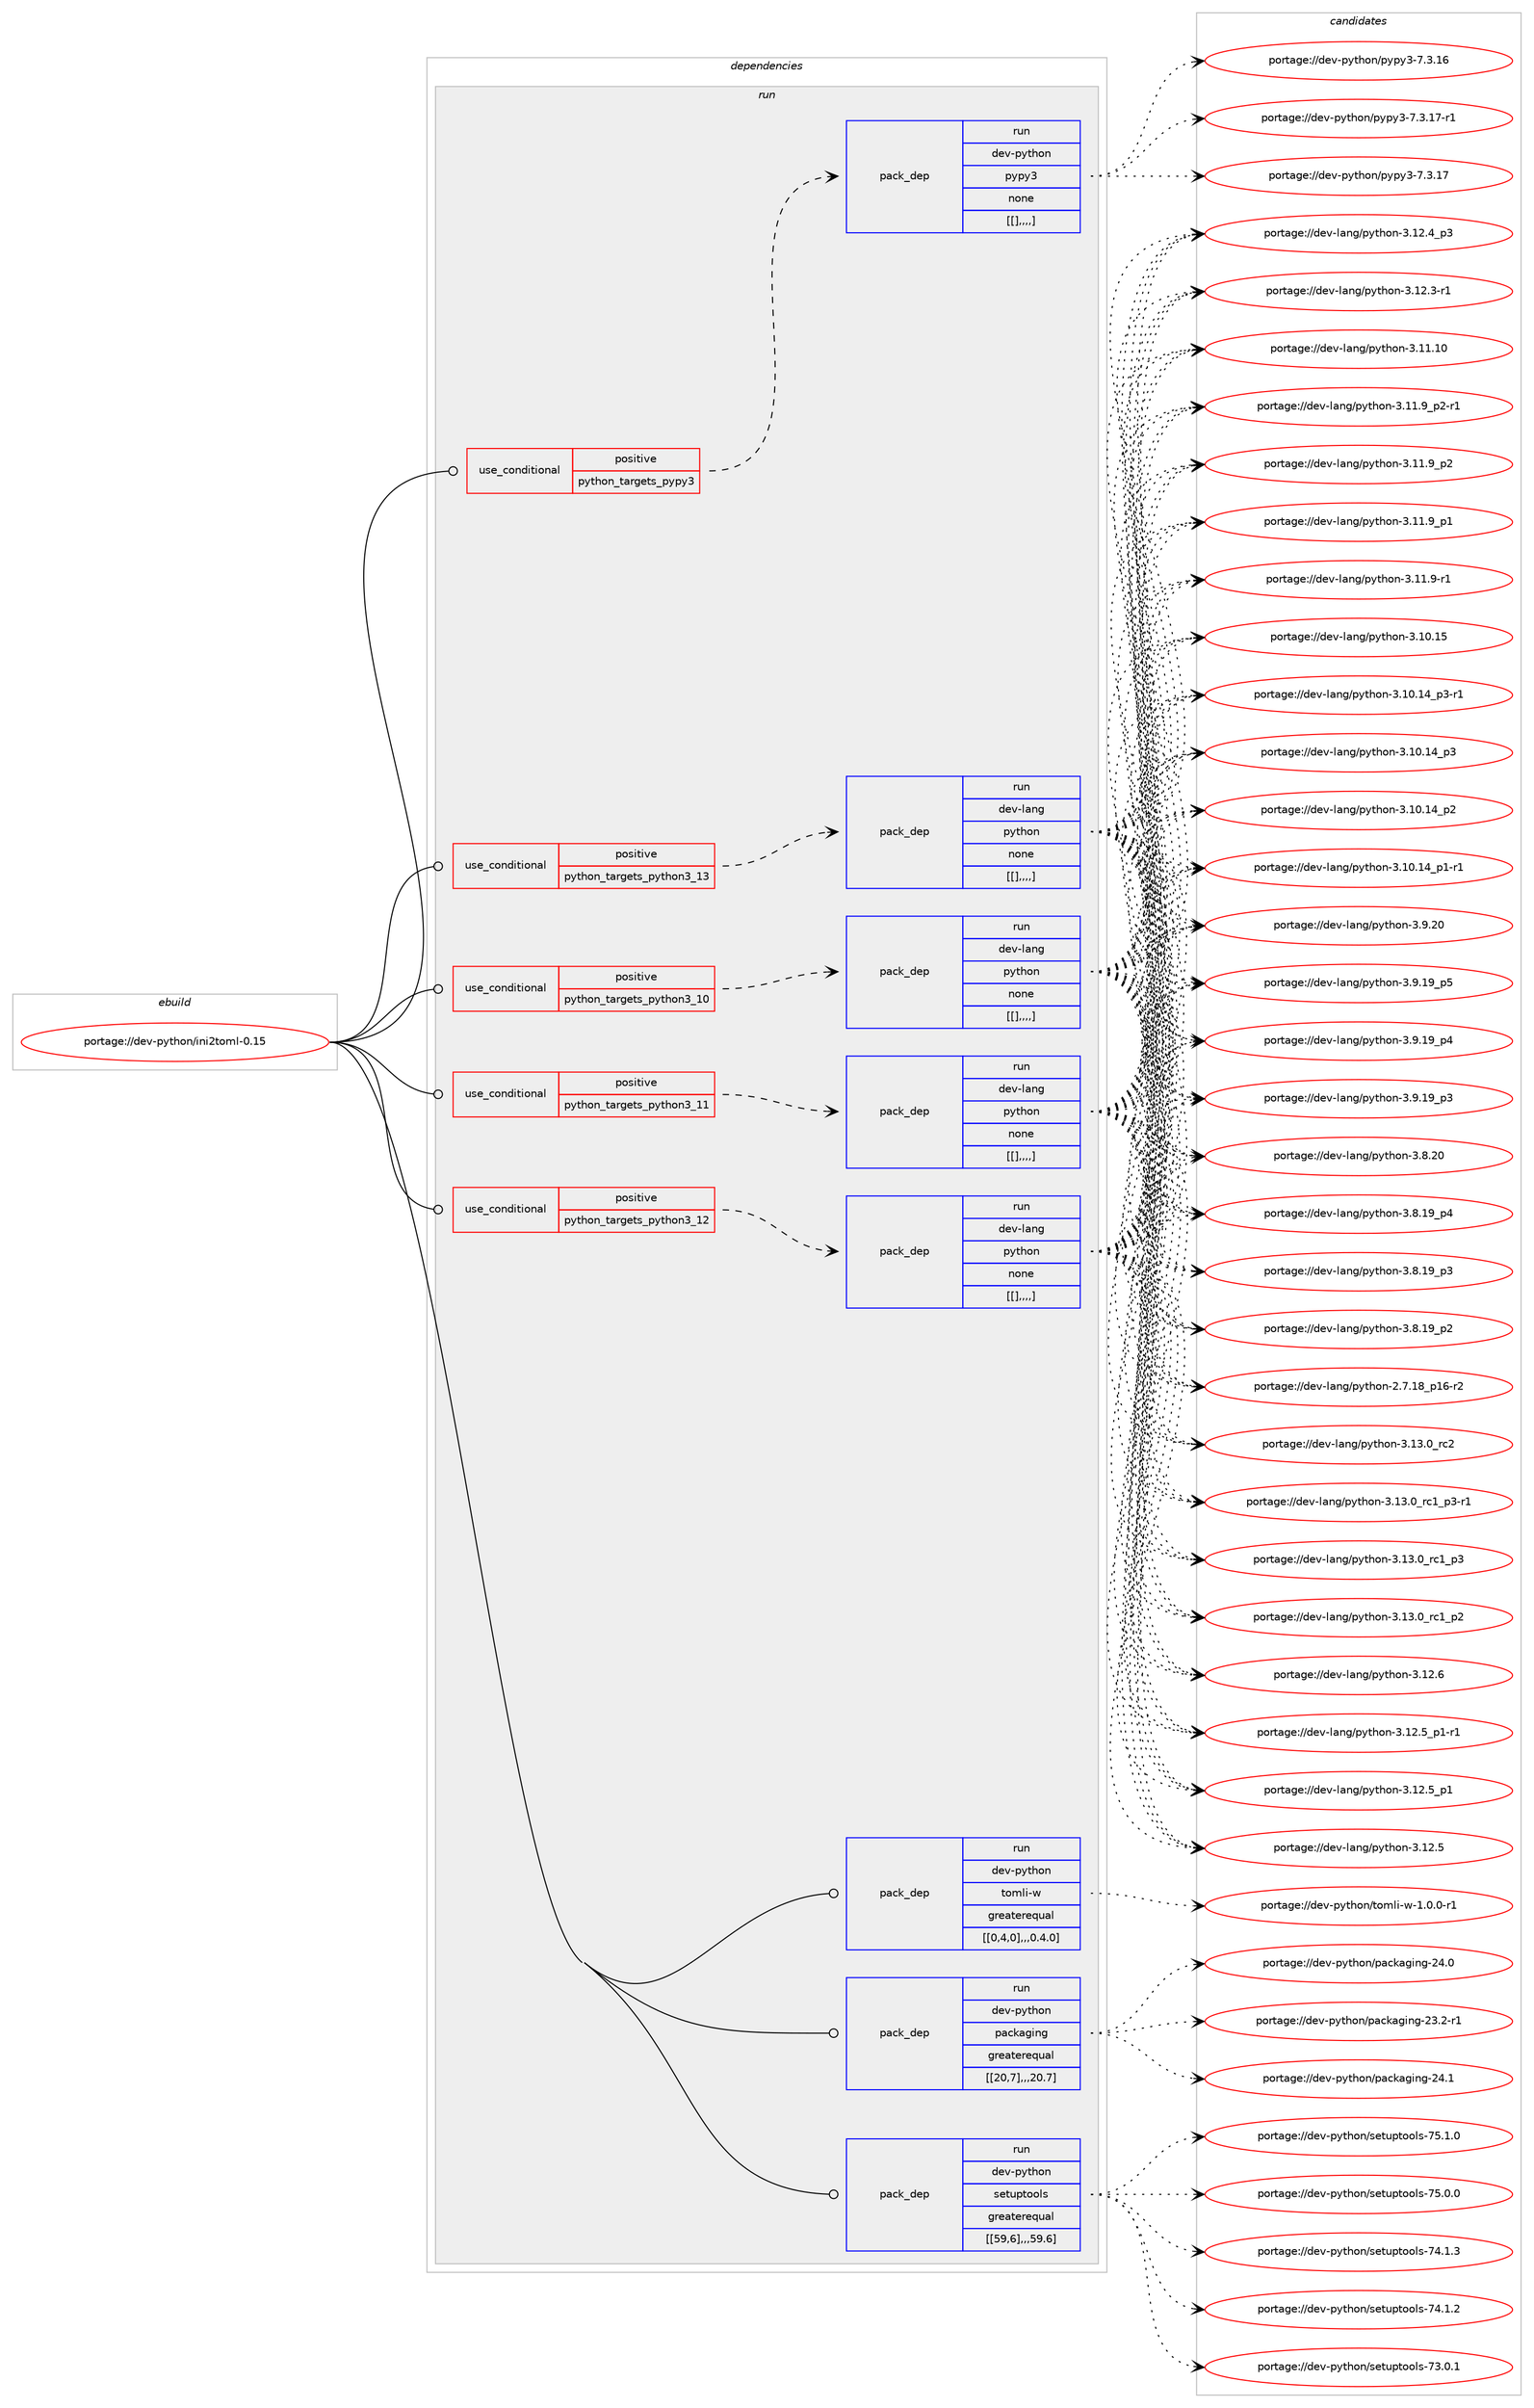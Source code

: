 digraph prolog {

# *************
# Graph options
# *************

newrank=true;
concentrate=true;
compound=true;
graph [rankdir=LR,fontname=Helvetica,fontsize=10,ranksep=1.5];#, ranksep=2.5, nodesep=0.2];
edge  [arrowhead=vee];
node  [fontname=Helvetica,fontsize=10];

# **********
# The ebuild
# **********

subgraph cluster_leftcol {
color=gray;
label=<<i>ebuild</i>>;
id [label="portage://dev-python/ini2toml-0.15", color=red, width=4, href="../dev-python/ini2toml-0.15.svg"];
}

# ****************
# The dependencies
# ****************

subgraph cluster_midcol {
color=gray;
label=<<i>dependencies</i>>;
subgraph cluster_compile {
fillcolor="#eeeeee";
style=filled;
label=<<i>compile</i>>;
}
subgraph cluster_compileandrun {
fillcolor="#eeeeee";
style=filled;
label=<<i>compile and run</i>>;
}
subgraph cluster_run {
fillcolor="#eeeeee";
style=filled;
label=<<i>run</i>>;
subgraph cond34208 {
dependency149285 [label=<<TABLE BORDER="0" CELLBORDER="1" CELLSPACING="0" CELLPADDING="4"><TR><TD ROWSPAN="3" CELLPADDING="10">use_conditional</TD></TR><TR><TD>positive</TD></TR><TR><TD>python_targets_pypy3</TD></TR></TABLE>>, shape=none, color=red];
subgraph pack113859 {
dependency149286 [label=<<TABLE BORDER="0" CELLBORDER="1" CELLSPACING="0" CELLPADDING="4" WIDTH="220"><TR><TD ROWSPAN="6" CELLPADDING="30">pack_dep</TD></TR><TR><TD WIDTH="110">run</TD></TR><TR><TD>dev-python</TD></TR><TR><TD>pypy3</TD></TR><TR><TD>none</TD></TR><TR><TD>[[],,,,]</TD></TR></TABLE>>, shape=none, color=blue];
}
dependency149285:e -> dependency149286:w [weight=20,style="dashed",arrowhead="vee"];
}
id:e -> dependency149285:w [weight=20,style="solid",arrowhead="odot"];
subgraph cond34209 {
dependency149287 [label=<<TABLE BORDER="0" CELLBORDER="1" CELLSPACING="0" CELLPADDING="4"><TR><TD ROWSPAN="3" CELLPADDING="10">use_conditional</TD></TR><TR><TD>positive</TD></TR><TR><TD>python_targets_python3_10</TD></TR></TABLE>>, shape=none, color=red];
subgraph pack113860 {
dependency149288 [label=<<TABLE BORDER="0" CELLBORDER="1" CELLSPACING="0" CELLPADDING="4" WIDTH="220"><TR><TD ROWSPAN="6" CELLPADDING="30">pack_dep</TD></TR><TR><TD WIDTH="110">run</TD></TR><TR><TD>dev-lang</TD></TR><TR><TD>python</TD></TR><TR><TD>none</TD></TR><TR><TD>[[],,,,]</TD></TR></TABLE>>, shape=none, color=blue];
}
dependency149287:e -> dependency149288:w [weight=20,style="dashed",arrowhead="vee"];
}
id:e -> dependency149287:w [weight=20,style="solid",arrowhead="odot"];
subgraph cond34210 {
dependency149289 [label=<<TABLE BORDER="0" CELLBORDER="1" CELLSPACING="0" CELLPADDING="4"><TR><TD ROWSPAN="3" CELLPADDING="10">use_conditional</TD></TR><TR><TD>positive</TD></TR><TR><TD>python_targets_python3_11</TD></TR></TABLE>>, shape=none, color=red];
subgraph pack113861 {
dependency149290 [label=<<TABLE BORDER="0" CELLBORDER="1" CELLSPACING="0" CELLPADDING="4" WIDTH="220"><TR><TD ROWSPAN="6" CELLPADDING="30">pack_dep</TD></TR><TR><TD WIDTH="110">run</TD></TR><TR><TD>dev-lang</TD></TR><TR><TD>python</TD></TR><TR><TD>none</TD></TR><TR><TD>[[],,,,]</TD></TR></TABLE>>, shape=none, color=blue];
}
dependency149289:e -> dependency149290:w [weight=20,style="dashed",arrowhead="vee"];
}
id:e -> dependency149289:w [weight=20,style="solid",arrowhead="odot"];
subgraph cond34211 {
dependency149291 [label=<<TABLE BORDER="0" CELLBORDER="1" CELLSPACING="0" CELLPADDING="4"><TR><TD ROWSPAN="3" CELLPADDING="10">use_conditional</TD></TR><TR><TD>positive</TD></TR><TR><TD>python_targets_python3_12</TD></TR></TABLE>>, shape=none, color=red];
subgraph pack113862 {
dependency149292 [label=<<TABLE BORDER="0" CELLBORDER="1" CELLSPACING="0" CELLPADDING="4" WIDTH="220"><TR><TD ROWSPAN="6" CELLPADDING="30">pack_dep</TD></TR><TR><TD WIDTH="110">run</TD></TR><TR><TD>dev-lang</TD></TR><TR><TD>python</TD></TR><TR><TD>none</TD></TR><TR><TD>[[],,,,]</TD></TR></TABLE>>, shape=none, color=blue];
}
dependency149291:e -> dependency149292:w [weight=20,style="dashed",arrowhead="vee"];
}
id:e -> dependency149291:w [weight=20,style="solid",arrowhead="odot"];
subgraph cond34212 {
dependency149293 [label=<<TABLE BORDER="0" CELLBORDER="1" CELLSPACING="0" CELLPADDING="4"><TR><TD ROWSPAN="3" CELLPADDING="10">use_conditional</TD></TR><TR><TD>positive</TD></TR><TR><TD>python_targets_python3_13</TD></TR></TABLE>>, shape=none, color=red];
subgraph pack113863 {
dependency149294 [label=<<TABLE BORDER="0" CELLBORDER="1" CELLSPACING="0" CELLPADDING="4" WIDTH="220"><TR><TD ROWSPAN="6" CELLPADDING="30">pack_dep</TD></TR><TR><TD WIDTH="110">run</TD></TR><TR><TD>dev-lang</TD></TR><TR><TD>python</TD></TR><TR><TD>none</TD></TR><TR><TD>[[],,,,]</TD></TR></TABLE>>, shape=none, color=blue];
}
dependency149293:e -> dependency149294:w [weight=20,style="dashed",arrowhead="vee"];
}
id:e -> dependency149293:w [weight=20,style="solid",arrowhead="odot"];
subgraph pack113864 {
dependency149295 [label=<<TABLE BORDER="0" CELLBORDER="1" CELLSPACING="0" CELLPADDING="4" WIDTH="220"><TR><TD ROWSPAN="6" CELLPADDING="30">pack_dep</TD></TR><TR><TD WIDTH="110">run</TD></TR><TR><TD>dev-python</TD></TR><TR><TD>packaging</TD></TR><TR><TD>greaterequal</TD></TR><TR><TD>[[20,7],,,20.7]</TD></TR></TABLE>>, shape=none, color=blue];
}
id:e -> dependency149295:w [weight=20,style="solid",arrowhead="odot"];
subgraph pack113865 {
dependency149296 [label=<<TABLE BORDER="0" CELLBORDER="1" CELLSPACING="0" CELLPADDING="4" WIDTH="220"><TR><TD ROWSPAN="6" CELLPADDING="30">pack_dep</TD></TR><TR><TD WIDTH="110">run</TD></TR><TR><TD>dev-python</TD></TR><TR><TD>setuptools</TD></TR><TR><TD>greaterequal</TD></TR><TR><TD>[[59,6],,,59.6]</TD></TR></TABLE>>, shape=none, color=blue];
}
id:e -> dependency149296:w [weight=20,style="solid",arrowhead="odot"];
subgraph pack113866 {
dependency149297 [label=<<TABLE BORDER="0" CELLBORDER="1" CELLSPACING="0" CELLPADDING="4" WIDTH="220"><TR><TD ROWSPAN="6" CELLPADDING="30">pack_dep</TD></TR><TR><TD WIDTH="110">run</TD></TR><TR><TD>dev-python</TD></TR><TR><TD>tomli-w</TD></TR><TR><TD>greaterequal</TD></TR><TR><TD>[[0,4,0],,,0.4.0]</TD></TR></TABLE>>, shape=none, color=blue];
}
id:e -> dependency149297:w [weight=20,style="solid",arrowhead="odot"];
}
}

# **************
# The candidates
# **************

subgraph cluster_choices {
rank=same;
color=gray;
label=<<i>candidates</i>>;

subgraph choice113859 {
color=black;
nodesep=1;
choice100101118451121211161041111104711212111212151455546514649554511449 [label="portage://dev-python/pypy3-7.3.17-r1", color=red, width=4,href="../dev-python/pypy3-7.3.17-r1.svg"];
choice10010111845112121116104111110471121211121215145554651464955 [label="portage://dev-python/pypy3-7.3.17", color=red, width=4,href="../dev-python/pypy3-7.3.17.svg"];
choice10010111845112121116104111110471121211121215145554651464954 [label="portage://dev-python/pypy3-7.3.16", color=red, width=4,href="../dev-python/pypy3-7.3.16.svg"];
dependency149286:e -> choice100101118451121211161041111104711212111212151455546514649554511449:w [style=dotted,weight="100"];
dependency149286:e -> choice10010111845112121116104111110471121211121215145554651464955:w [style=dotted,weight="100"];
dependency149286:e -> choice10010111845112121116104111110471121211121215145554651464954:w [style=dotted,weight="100"];
}
subgraph choice113860 {
color=black;
nodesep=1;
choice10010111845108971101034711212111610411111045514649514648951149950 [label="portage://dev-lang/python-3.13.0_rc2", color=red, width=4,href="../dev-lang/python-3.13.0_rc2.svg"];
choice1001011184510897110103471121211161041111104551464951464895114994995112514511449 [label="portage://dev-lang/python-3.13.0_rc1_p3-r1", color=red, width=4,href="../dev-lang/python-3.13.0_rc1_p3-r1.svg"];
choice100101118451089711010347112121116104111110455146495146489511499499511251 [label="portage://dev-lang/python-3.13.0_rc1_p3", color=red, width=4,href="../dev-lang/python-3.13.0_rc1_p3.svg"];
choice100101118451089711010347112121116104111110455146495146489511499499511250 [label="portage://dev-lang/python-3.13.0_rc1_p2", color=red, width=4,href="../dev-lang/python-3.13.0_rc1_p2.svg"];
choice10010111845108971101034711212111610411111045514649504654 [label="portage://dev-lang/python-3.12.6", color=red, width=4,href="../dev-lang/python-3.12.6.svg"];
choice1001011184510897110103471121211161041111104551464950465395112494511449 [label="portage://dev-lang/python-3.12.5_p1-r1", color=red, width=4,href="../dev-lang/python-3.12.5_p1-r1.svg"];
choice100101118451089711010347112121116104111110455146495046539511249 [label="portage://dev-lang/python-3.12.5_p1", color=red, width=4,href="../dev-lang/python-3.12.5_p1.svg"];
choice10010111845108971101034711212111610411111045514649504653 [label="portage://dev-lang/python-3.12.5", color=red, width=4,href="../dev-lang/python-3.12.5.svg"];
choice100101118451089711010347112121116104111110455146495046529511251 [label="portage://dev-lang/python-3.12.4_p3", color=red, width=4,href="../dev-lang/python-3.12.4_p3.svg"];
choice100101118451089711010347112121116104111110455146495046514511449 [label="portage://dev-lang/python-3.12.3-r1", color=red, width=4,href="../dev-lang/python-3.12.3-r1.svg"];
choice1001011184510897110103471121211161041111104551464949464948 [label="portage://dev-lang/python-3.11.10", color=red, width=4,href="../dev-lang/python-3.11.10.svg"];
choice1001011184510897110103471121211161041111104551464949465795112504511449 [label="portage://dev-lang/python-3.11.9_p2-r1", color=red, width=4,href="../dev-lang/python-3.11.9_p2-r1.svg"];
choice100101118451089711010347112121116104111110455146494946579511250 [label="portage://dev-lang/python-3.11.9_p2", color=red, width=4,href="../dev-lang/python-3.11.9_p2.svg"];
choice100101118451089711010347112121116104111110455146494946579511249 [label="portage://dev-lang/python-3.11.9_p1", color=red, width=4,href="../dev-lang/python-3.11.9_p1.svg"];
choice100101118451089711010347112121116104111110455146494946574511449 [label="portage://dev-lang/python-3.11.9-r1", color=red, width=4,href="../dev-lang/python-3.11.9-r1.svg"];
choice1001011184510897110103471121211161041111104551464948464953 [label="portage://dev-lang/python-3.10.15", color=red, width=4,href="../dev-lang/python-3.10.15.svg"];
choice100101118451089711010347112121116104111110455146494846495295112514511449 [label="portage://dev-lang/python-3.10.14_p3-r1", color=red, width=4,href="../dev-lang/python-3.10.14_p3-r1.svg"];
choice10010111845108971101034711212111610411111045514649484649529511251 [label="portage://dev-lang/python-3.10.14_p3", color=red, width=4,href="../dev-lang/python-3.10.14_p3.svg"];
choice10010111845108971101034711212111610411111045514649484649529511250 [label="portage://dev-lang/python-3.10.14_p2", color=red, width=4,href="../dev-lang/python-3.10.14_p2.svg"];
choice100101118451089711010347112121116104111110455146494846495295112494511449 [label="portage://dev-lang/python-3.10.14_p1-r1", color=red, width=4,href="../dev-lang/python-3.10.14_p1-r1.svg"];
choice10010111845108971101034711212111610411111045514657465048 [label="portage://dev-lang/python-3.9.20", color=red, width=4,href="../dev-lang/python-3.9.20.svg"];
choice100101118451089711010347112121116104111110455146574649579511253 [label="portage://dev-lang/python-3.9.19_p5", color=red, width=4,href="../dev-lang/python-3.9.19_p5.svg"];
choice100101118451089711010347112121116104111110455146574649579511252 [label="portage://dev-lang/python-3.9.19_p4", color=red, width=4,href="../dev-lang/python-3.9.19_p4.svg"];
choice100101118451089711010347112121116104111110455146574649579511251 [label="portage://dev-lang/python-3.9.19_p3", color=red, width=4,href="../dev-lang/python-3.9.19_p3.svg"];
choice10010111845108971101034711212111610411111045514656465048 [label="portage://dev-lang/python-3.8.20", color=red, width=4,href="../dev-lang/python-3.8.20.svg"];
choice100101118451089711010347112121116104111110455146564649579511252 [label="portage://dev-lang/python-3.8.19_p4", color=red, width=4,href="../dev-lang/python-3.8.19_p4.svg"];
choice100101118451089711010347112121116104111110455146564649579511251 [label="portage://dev-lang/python-3.8.19_p3", color=red, width=4,href="../dev-lang/python-3.8.19_p3.svg"];
choice100101118451089711010347112121116104111110455146564649579511250 [label="portage://dev-lang/python-3.8.19_p2", color=red, width=4,href="../dev-lang/python-3.8.19_p2.svg"];
choice100101118451089711010347112121116104111110455046554649569511249544511450 [label="portage://dev-lang/python-2.7.18_p16-r2", color=red, width=4,href="../dev-lang/python-2.7.18_p16-r2.svg"];
dependency149288:e -> choice10010111845108971101034711212111610411111045514649514648951149950:w [style=dotted,weight="100"];
dependency149288:e -> choice1001011184510897110103471121211161041111104551464951464895114994995112514511449:w [style=dotted,weight="100"];
dependency149288:e -> choice100101118451089711010347112121116104111110455146495146489511499499511251:w [style=dotted,weight="100"];
dependency149288:e -> choice100101118451089711010347112121116104111110455146495146489511499499511250:w [style=dotted,weight="100"];
dependency149288:e -> choice10010111845108971101034711212111610411111045514649504654:w [style=dotted,weight="100"];
dependency149288:e -> choice1001011184510897110103471121211161041111104551464950465395112494511449:w [style=dotted,weight="100"];
dependency149288:e -> choice100101118451089711010347112121116104111110455146495046539511249:w [style=dotted,weight="100"];
dependency149288:e -> choice10010111845108971101034711212111610411111045514649504653:w [style=dotted,weight="100"];
dependency149288:e -> choice100101118451089711010347112121116104111110455146495046529511251:w [style=dotted,weight="100"];
dependency149288:e -> choice100101118451089711010347112121116104111110455146495046514511449:w [style=dotted,weight="100"];
dependency149288:e -> choice1001011184510897110103471121211161041111104551464949464948:w [style=dotted,weight="100"];
dependency149288:e -> choice1001011184510897110103471121211161041111104551464949465795112504511449:w [style=dotted,weight="100"];
dependency149288:e -> choice100101118451089711010347112121116104111110455146494946579511250:w [style=dotted,weight="100"];
dependency149288:e -> choice100101118451089711010347112121116104111110455146494946579511249:w [style=dotted,weight="100"];
dependency149288:e -> choice100101118451089711010347112121116104111110455146494946574511449:w [style=dotted,weight="100"];
dependency149288:e -> choice1001011184510897110103471121211161041111104551464948464953:w [style=dotted,weight="100"];
dependency149288:e -> choice100101118451089711010347112121116104111110455146494846495295112514511449:w [style=dotted,weight="100"];
dependency149288:e -> choice10010111845108971101034711212111610411111045514649484649529511251:w [style=dotted,weight="100"];
dependency149288:e -> choice10010111845108971101034711212111610411111045514649484649529511250:w [style=dotted,weight="100"];
dependency149288:e -> choice100101118451089711010347112121116104111110455146494846495295112494511449:w [style=dotted,weight="100"];
dependency149288:e -> choice10010111845108971101034711212111610411111045514657465048:w [style=dotted,weight="100"];
dependency149288:e -> choice100101118451089711010347112121116104111110455146574649579511253:w [style=dotted,weight="100"];
dependency149288:e -> choice100101118451089711010347112121116104111110455146574649579511252:w [style=dotted,weight="100"];
dependency149288:e -> choice100101118451089711010347112121116104111110455146574649579511251:w [style=dotted,weight="100"];
dependency149288:e -> choice10010111845108971101034711212111610411111045514656465048:w [style=dotted,weight="100"];
dependency149288:e -> choice100101118451089711010347112121116104111110455146564649579511252:w [style=dotted,weight="100"];
dependency149288:e -> choice100101118451089711010347112121116104111110455146564649579511251:w [style=dotted,weight="100"];
dependency149288:e -> choice100101118451089711010347112121116104111110455146564649579511250:w [style=dotted,weight="100"];
dependency149288:e -> choice100101118451089711010347112121116104111110455046554649569511249544511450:w [style=dotted,weight="100"];
}
subgraph choice113861 {
color=black;
nodesep=1;
choice10010111845108971101034711212111610411111045514649514648951149950 [label="portage://dev-lang/python-3.13.0_rc2", color=red, width=4,href="../dev-lang/python-3.13.0_rc2.svg"];
choice1001011184510897110103471121211161041111104551464951464895114994995112514511449 [label="portage://dev-lang/python-3.13.0_rc1_p3-r1", color=red, width=4,href="../dev-lang/python-3.13.0_rc1_p3-r1.svg"];
choice100101118451089711010347112121116104111110455146495146489511499499511251 [label="portage://dev-lang/python-3.13.0_rc1_p3", color=red, width=4,href="../dev-lang/python-3.13.0_rc1_p3.svg"];
choice100101118451089711010347112121116104111110455146495146489511499499511250 [label="portage://dev-lang/python-3.13.0_rc1_p2", color=red, width=4,href="../dev-lang/python-3.13.0_rc1_p2.svg"];
choice10010111845108971101034711212111610411111045514649504654 [label="portage://dev-lang/python-3.12.6", color=red, width=4,href="../dev-lang/python-3.12.6.svg"];
choice1001011184510897110103471121211161041111104551464950465395112494511449 [label="portage://dev-lang/python-3.12.5_p1-r1", color=red, width=4,href="../dev-lang/python-3.12.5_p1-r1.svg"];
choice100101118451089711010347112121116104111110455146495046539511249 [label="portage://dev-lang/python-3.12.5_p1", color=red, width=4,href="../dev-lang/python-3.12.5_p1.svg"];
choice10010111845108971101034711212111610411111045514649504653 [label="portage://dev-lang/python-3.12.5", color=red, width=4,href="../dev-lang/python-3.12.5.svg"];
choice100101118451089711010347112121116104111110455146495046529511251 [label="portage://dev-lang/python-3.12.4_p3", color=red, width=4,href="../dev-lang/python-3.12.4_p3.svg"];
choice100101118451089711010347112121116104111110455146495046514511449 [label="portage://dev-lang/python-3.12.3-r1", color=red, width=4,href="../dev-lang/python-3.12.3-r1.svg"];
choice1001011184510897110103471121211161041111104551464949464948 [label="portage://dev-lang/python-3.11.10", color=red, width=4,href="../dev-lang/python-3.11.10.svg"];
choice1001011184510897110103471121211161041111104551464949465795112504511449 [label="portage://dev-lang/python-3.11.9_p2-r1", color=red, width=4,href="../dev-lang/python-3.11.9_p2-r1.svg"];
choice100101118451089711010347112121116104111110455146494946579511250 [label="portage://dev-lang/python-3.11.9_p2", color=red, width=4,href="../dev-lang/python-3.11.9_p2.svg"];
choice100101118451089711010347112121116104111110455146494946579511249 [label="portage://dev-lang/python-3.11.9_p1", color=red, width=4,href="../dev-lang/python-3.11.9_p1.svg"];
choice100101118451089711010347112121116104111110455146494946574511449 [label="portage://dev-lang/python-3.11.9-r1", color=red, width=4,href="../dev-lang/python-3.11.9-r1.svg"];
choice1001011184510897110103471121211161041111104551464948464953 [label="portage://dev-lang/python-3.10.15", color=red, width=4,href="../dev-lang/python-3.10.15.svg"];
choice100101118451089711010347112121116104111110455146494846495295112514511449 [label="portage://dev-lang/python-3.10.14_p3-r1", color=red, width=4,href="../dev-lang/python-3.10.14_p3-r1.svg"];
choice10010111845108971101034711212111610411111045514649484649529511251 [label="portage://dev-lang/python-3.10.14_p3", color=red, width=4,href="../dev-lang/python-3.10.14_p3.svg"];
choice10010111845108971101034711212111610411111045514649484649529511250 [label="portage://dev-lang/python-3.10.14_p2", color=red, width=4,href="../dev-lang/python-3.10.14_p2.svg"];
choice100101118451089711010347112121116104111110455146494846495295112494511449 [label="portage://dev-lang/python-3.10.14_p1-r1", color=red, width=4,href="../dev-lang/python-3.10.14_p1-r1.svg"];
choice10010111845108971101034711212111610411111045514657465048 [label="portage://dev-lang/python-3.9.20", color=red, width=4,href="../dev-lang/python-3.9.20.svg"];
choice100101118451089711010347112121116104111110455146574649579511253 [label="portage://dev-lang/python-3.9.19_p5", color=red, width=4,href="../dev-lang/python-3.9.19_p5.svg"];
choice100101118451089711010347112121116104111110455146574649579511252 [label="portage://dev-lang/python-3.9.19_p4", color=red, width=4,href="../dev-lang/python-3.9.19_p4.svg"];
choice100101118451089711010347112121116104111110455146574649579511251 [label="portage://dev-lang/python-3.9.19_p3", color=red, width=4,href="../dev-lang/python-3.9.19_p3.svg"];
choice10010111845108971101034711212111610411111045514656465048 [label="portage://dev-lang/python-3.8.20", color=red, width=4,href="../dev-lang/python-3.8.20.svg"];
choice100101118451089711010347112121116104111110455146564649579511252 [label="portage://dev-lang/python-3.8.19_p4", color=red, width=4,href="../dev-lang/python-3.8.19_p4.svg"];
choice100101118451089711010347112121116104111110455146564649579511251 [label="portage://dev-lang/python-3.8.19_p3", color=red, width=4,href="../dev-lang/python-3.8.19_p3.svg"];
choice100101118451089711010347112121116104111110455146564649579511250 [label="portage://dev-lang/python-3.8.19_p2", color=red, width=4,href="../dev-lang/python-3.8.19_p2.svg"];
choice100101118451089711010347112121116104111110455046554649569511249544511450 [label="portage://dev-lang/python-2.7.18_p16-r2", color=red, width=4,href="../dev-lang/python-2.7.18_p16-r2.svg"];
dependency149290:e -> choice10010111845108971101034711212111610411111045514649514648951149950:w [style=dotted,weight="100"];
dependency149290:e -> choice1001011184510897110103471121211161041111104551464951464895114994995112514511449:w [style=dotted,weight="100"];
dependency149290:e -> choice100101118451089711010347112121116104111110455146495146489511499499511251:w [style=dotted,weight="100"];
dependency149290:e -> choice100101118451089711010347112121116104111110455146495146489511499499511250:w [style=dotted,weight="100"];
dependency149290:e -> choice10010111845108971101034711212111610411111045514649504654:w [style=dotted,weight="100"];
dependency149290:e -> choice1001011184510897110103471121211161041111104551464950465395112494511449:w [style=dotted,weight="100"];
dependency149290:e -> choice100101118451089711010347112121116104111110455146495046539511249:w [style=dotted,weight="100"];
dependency149290:e -> choice10010111845108971101034711212111610411111045514649504653:w [style=dotted,weight="100"];
dependency149290:e -> choice100101118451089711010347112121116104111110455146495046529511251:w [style=dotted,weight="100"];
dependency149290:e -> choice100101118451089711010347112121116104111110455146495046514511449:w [style=dotted,weight="100"];
dependency149290:e -> choice1001011184510897110103471121211161041111104551464949464948:w [style=dotted,weight="100"];
dependency149290:e -> choice1001011184510897110103471121211161041111104551464949465795112504511449:w [style=dotted,weight="100"];
dependency149290:e -> choice100101118451089711010347112121116104111110455146494946579511250:w [style=dotted,weight="100"];
dependency149290:e -> choice100101118451089711010347112121116104111110455146494946579511249:w [style=dotted,weight="100"];
dependency149290:e -> choice100101118451089711010347112121116104111110455146494946574511449:w [style=dotted,weight="100"];
dependency149290:e -> choice1001011184510897110103471121211161041111104551464948464953:w [style=dotted,weight="100"];
dependency149290:e -> choice100101118451089711010347112121116104111110455146494846495295112514511449:w [style=dotted,weight="100"];
dependency149290:e -> choice10010111845108971101034711212111610411111045514649484649529511251:w [style=dotted,weight="100"];
dependency149290:e -> choice10010111845108971101034711212111610411111045514649484649529511250:w [style=dotted,weight="100"];
dependency149290:e -> choice100101118451089711010347112121116104111110455146494846495295112494511449:w [style=dotted,weight="100"];
dependency149290:e -> choice10010111845108971101034711212111610411111045514657465048:w [style=dotted,weight="100"];
dependency149290:e -> choice100101118451089711010347112121116104111110455146574649579511253:w [style=dotted,weight="100"];
dependency149290:e -> choice100101118451089711010347112121116104111110455146574649579511252:w [style=dotted,weight="100"];
dependency149290:e -> choice100101118451089711010347112121116104111110455146574649579511251:w [style=dotted,weight="100"];
dependency149290:e -> choice10010111845108971101034711212111610411111045514656465048:w [style=dotted,weight="100"];
dependency149290:e -> choice100101118451089711010347112121116104111110455146564649579511252:w [style=dotted,weight="100"];
dependency149290:e -> choice100101118451089711010347112121116104111110455146564649579511251:w [style=dotted,weight="100"];
dependency149290:e -> choice100101118451089711010347112121116104111110455146564649579511250:w [style=dotted,weight="100"];
dependency149290:e -> choice100101118451089711010347112121116104111110455046554649569511249544511450:w [style=dotted,weight="100"];
}
subgraph choice113862 {
color=black;
nodesep=1;
choice10010111845108971101034711212111610411111045514649514648951149950 [label="portage://dev-lang/python-3.13.0_rc2", color=red, width=4,href="../dev-lang/python-3.13.0_rc2.svg"];
choice1001011184510897110103471121211161041111104551464951464895114994995112514511449 [label="portage://dev-lang/python-3.13.0_rc1_p3-r1", color=red, width=4,href="../dev-lang/python-3.13.0_rc1_p3-r1.svg"];
choice100101118451089711010347112121116104111110455146495146489511499499511251 [label="portage://dev-lang/python-3.13.0_rc1_p3", color=red, width=4,href="../dev-lang/python-3.13.0_rc1_p3.svg"];
choice100101118451089711010347112121116104111110455146495146489511499499511250 [label="portage://dev-lang/python-3.13.0_rc1_p2", color=red, width=4,href="../dev-lang/python-3.13.0_rc1_p2.svg"];
choice10010111845108971101034711212111610411111045514649504654 [label="portage://dev-lang/python-3.12.6", color=red, width=4,href="../dev-lang/python-3.12.6.svg"];
choice1001011184510897110103471121211161041111104551464950465395112494511449 [label="portage://dev-lang/python-3.12.5_p1-r1", color=red, width=4,href="../dev-lang/python-3.12.5_p1-r1.svg"];
choice100101118451089711010347112121116104111110455146495046539511249 [label="portage://dev-lang/python-3.12.5_p1", color=red, width=4,href="../dev-lang/python-3.12.5_p1.svg"];
choice10010111845108971101034711212111610411111045514649504653 [label="portage://dev-lang/python-3.12.5", color=red, width=4,href="../dev-lang/python-3.12.5.svg"];
choice100101118451089711010347112121116104111110455146495046529511251 [label="portage://dev-lang/python-3.12.4_p3", color=red, width=4,href="../dev-lang/python-3.12.4_p3.svg"];
choice100101118451089711010347112121116104111110455146495046514511449 [label="portage://dev-lang/python-3.12.3-r1", color=red, width=4,href="../dev-lang/python-3.12.3-r1.svg"];
choice1001011184510897110103471121211161041111104551464949464948 [label="portage://dev-lang/python-3.11.10", color=red, width=4,href="../dev-lang/python-3.11.10.svg"];
choice1001011184510897110103471121211161041111104551464949465795112504511449 [label="portage://dev-lang/python-3.11.9_p2-r1", color=red, width=4,href="../dev-lang/python-3.11.9_p2-r1.svg"];
choice100101118451089711010347112121116104111110455146494946579511250 [label="portage://dev-lang/python-3.11.9_p2", color=red, width=4,href="../dev-lang/python-3.11.9_p2.svg"];
choice100101118451089711010347112121116104111110455146494946579511249 [label="portage://dev-lang/python-3.11.9_p1", color=red, width=4,href="../dev-lang/python-3.11.9_p1.svg"];
choice100101118451089711010347112121116104111110455146494946574511449 [label="portage://dev-lang/python-3.11.9-r1", color=red, width=4,href="../dev-lang/python-3.11.9-r1.svg"];
choice1001011184510897110103471121211161041111104551464948464953 [label="portage://dev-lang/python-3.10.15", color=red, width=4,href="../dev-lang/python-3.10.15.svg"];
choice100101118451089711010347112121116104111110455146494846495295112514511449 [label="portage://dev-lang/python-3.10.14_p3-r1", color=red, width=4,href="../dev-lang/python-3.10.14_p3-r1.svg"];
choice10010111845108971101034711212111610411111045514649484649529511251 [label="portage://dev-lang/python-3.10.14_p3", color=red, width=4,href="../dev-lang/python-3.10.14_p3.svg"];
choice10010111845108971101034711212111610411111045514649484649529511250 [label="portage://dev-lang/python-3.10.14_p2", color=red, width=4,href="../dev-lang/python-3.10.14_p2.svg"];
choice100101118451089711010347112121116104111110455146494846495295112494511449 [label="portage://dev-lang/python-3.10.14_p1-r1", color=red, width=4,href="../dev-lang/python-3.10.14_p1-r1.svg"];
choice10010111845108971101034711212111610411111045514657465048 [label="portage://dev-lang/python-3.9.20", color=red, width=4,href="../dev-lang/python-3.9.20.svg"];
choice100101118451089711010347112121116104111110455146574649579511253 [label="portage://dev-lang/python-3.9.19_p5", color=red, width=4,href="../dev-lang/python-3.9.19_p5.svg"];
choice100101118451089711010347112121116104111110455146574649579511252 [label="portage://dev-lang/python-3.9.19_p4", color=red, width=4,href="../dev-lang/python-3.9.19_p4.svg"];
choice100101118451089711010347112121116104111110455146574649579511251 [label="portage://dev-lang/python-3.9.19_p3", color=red, width=4,href="../dev-lang/python-3.9.19_p3.svg"];
choice10010111845108971101034711212111610411111045514656465048 [label="portage://dev-lang/python-3.8.20", color=red, width=4,href="../dev-lang/python-3.8.20.svg"];
choice100101118451089711010347112121116104111110455146564649579511252 [label="portage://dev-lang/python-3.8.19_p4", color=red, width=4,href="../dev-lang/python-3.8.19_p4.svg"];
choice100101118451089711010347112121116104111110455146564649579511251 [label="portage://dev-lang/python-3.8.19_p3", color=red, width=4,href="../dev-lang/python-3.8.19_p3.svg"];
choice100101118451089711010347112121116104111110455146564649579511250 [label="portage://dev-lang/python-3.8.19_p2", color=red, width=4,href="../dev-lang/python-3.8.19_p2.svg"];
choice100101118451089711010347112121116104111110455046554649569511249544511450 [label="portage://dev-lang/python-2.7.18_p16-r2", color=red, width=4,href="../dev-lang/python-2.7.18_p16-r2.svg"];
dependency149292:e -> choice10010111845108971101034711212111610411111045514649514648951149950:w [style=dotted,weight="100"];
dependency149292:e -> choice1001011184510897110103471121211161041111104551464951464895114994995112514511449:w [style=dotted,weight="100"];
dependency149292:e -> choice100101118451089711010347112121116104111110455146495146489511499499511251:w [style=dotted,weight="100"];
dependency149292:e -> choice100101118451089711010347112121116104111110455146495146489511499499511250:w [style=dotted,weight="100"];
dependency149292:e -> choice10010111845108971101034711212111610411111045514649504654:w [style=dotted,weight="100"];
dependency149292:e -> choice1001011184510897110103471121211161041111104551464950465395112494511449:w [style=dotted,weight="100"];
dependency149292:e -> choice100101118451089711010347112121116104111110455146495046539511249:w [style=dotted,weight="100"];
dependency149292:e -> choice10010111845108971101034711212111610411111045514649504653:w [style=dotted,weight="100"];
dependency149292:e -> choice100101118451089711010347112121116104111110455146495046529511251:w [style=dotted,weight="100"];
dependency149292:e -> choice100101118451089711010347112121116104111110455146495046514511449:w [style=dotted,weight="100"];
dependency149292:e -> choice1001011184510897110103471121211161041111104551464949464948:w [style=dotted,weight="100"];
dependency149292:e -> choice1001011184510897110103471121211161041111104551464949465795112504511449:w [style=dotted,weight="100"];
dependency149292:e -> choice100101118451089711010347112121116104111110455146494946579511250:w [style=dotted,weight="100"];
dependency149292:e -> choice100101118451089711010347112121116104111110455146494946579511249:w [style=dotted,weight="100"];
dependency149292:e -> choice100101118451089711010347112121116104111110455146494946574511449:w [style=dotted,weight="100"];
dependency149292:e -> choice1001011184510897110103471121211161041111104551464948464953:w [style=dotted,weight="100"];
dependency149292:e -> choice100101118451089711010347112121116104111110455146494846495295112514511449:w [style=dotted,weight="100"];
dependency149292:e -> choice10010111845108971101034711212111610411111045514649484649529511251:w [style=dotted,weight="100"];
dependency149292:e -> choice10010111845108971101034711212111610411111045514649484649529511250:w [style=dotted,weight="100"];
dependency149292:e -> choice100101118451089711010347112121116104111110455146494846495295112494511449:w [style=dotted,weight="100"];
dependency149292:e -> choice10010111845108971101034711212111610411111045514657465048:w [style=dotted,weight="100"];
dependency149292:e -> choice100101118451089711010347112121116104111110455146574649579511253:w [style=dotted,weight="100"];
dependency149292:e -> choice100101118451089711010347112121116104111110455146574649579511252:w [style=dotted,weight="100"];
dependency149292:e -> choice100101118451089711010347112121116104111110455146574649579511251:w [style=dotted,weight="100"];
dependency149292:e -> choice10010111845108971101034711212111610411111045514656465048:w [style=dotted,weight="100"];
dependency149292:e -> choice100101118451089711010347112121116104111110455146564649579511252:w [style=dotted,weight="100"];
dependency149292:e -> choice100101118451089711010347112121116104111110455146564649579511251:w [style=dotted,weight="100"];
dependency149292:e -> choice100101118451089711010347112121116104111110455146564649579511250:w [style=dotted,weight="100"];
dependency149292:e -> choice100101118451089711010347112121116104111110455046554649569511249544511450:w [style=dotted,weight="100"];
}
subgraph choice113863 {
color=black;
nodesep=1;
choice10010111845108971101034711212111610411111045514649514648951149950 [label="portage://dev-lang/python-3.13.0_rc2", color=red, width=4,href="../dev-lang/python-3.13.0_rc2.svg"];
choice1001011184510897110103471121211161041111104551464951464895114994995112514511449 [label="portage://dev-lang/python-3.13.0_rc1_p3-r1", color=red, width=4,href="../dev-lang/python-3.13.0_rc1_p3-r1.svg"];
choice100101118451089711010347112121116104111110455146495146489511499499511251 [label="portage://dev-lang/python-3.13.0_rc1_p3", color=red, width=4,href="../dev-lang/python-3.13.0_rc1_p3.svg"];
choice100101118451089711010347112121116104111110455146495146489511499499511250 [label="portage://dev-lang/python-3.13.0_rc1_p2", color=red, width=4,href="../dev-lang/python-3.13.0_rc1_p2.svg"];
choice10010111845108971101034711212111610411111045514649504654 [label="portage://dev-lang/python-3.12.6", color=red, width=4,href="../dev-lang/python-3.12.6.svg"];
choice1001011184510897110103471121211161041111104551464950465395112494511449 [label="portage://dev-lang/python-3.12.5_p1-r1", color=red, width=4,href="../dev-lang/python-3.12.5_p1-r1.svg"];
choice100101118451089711010347112121116104111110455146495046539511249 [label="portage://dev-lang/python-3.12.5_p1", color=red, width=4,href="../dev-lang/python-3.12.5_p1.svg"];
choice10010111845108971101034711212111610411111045514649504653 [label="portage://dev-lang/python-3.12.5", color=red, width=4,href="../dev-lang/python-3.12.5.svg"];
choice100101118451089711010347112121116104111110455146495046529511251 [label="portage://dev-lang/python-3.12.4_p3", color=red, width=4,href="../dev-lang/python-3.12.4_p3.svg"];
choice100101118451089711010347112121116104111110455146495046514511449 [label="portage://dev-lang/python-3.12.3-r1", color=red, width=4,href="../dev-lang/python-3.12.3-r1.svg"];
choice1001011184510897110103471121211161041111104551464949464948 [label="portage://dev-lang/python-3.11.10", color=red, width=4,href="../dev-lang/python-3.11.10.svg"];
choice1001011184510897110103471121211161041111104551464949465795112504511449 [label="portage://dev-lang/python-3.11.9_p2-r1", color=red, width=4,href="../dev-lang/python-3.11.9_p2-r1.svg"];
choice100101118451089711010347112121116104111110455146494946579511250 [label="portage://dev-lang/python-3.11.9_p2", color=red, width=4,href="../dev-lang/python-3.11.9_p2.svg"];
choice100101118451089711010347112121116104111110455146494946579511249 [label="portage://dev-lang/python-3.11.9_p1", color=red, width=4,href="../dev-lang/python-3.11.9_p1.svg"];
choice100101118451089711010347112121116104111110455146494946574511449 [label="portage://dev-lang/python-3.11.9-r1", color=red, width=4,href="../dev-lang/python-3.11.9-r1.svg"];
choice1001011184510897110103471121211161041111104551464948464953 [label="portage://dev-lang/python-3.10.15", color=red, width=4,href="../dev-lang/python-3.10.15.svg"];
choice100101118451089711010347112121116104111110455146494846495295112514511449 [label="portage://dev-lang/python-3.10.14_p3-r1", color=red, width=4,href="../dev-lang/python-3.10.14_p3-r1.svg"];
choice10010111845108971101034711212111610411111045514649484649529511251 [label="portage://dev-lang/python-3.10.14_p3", color=red, width=4,href="../dev-lang/python-3.10.14_p3.svg"];
choice10010111845108971101034711212111610411111045514649484649529511250 [label="portage://dev-lang/python-3.10.14_p2", color=red, width=4,href="../dev-lang/python-3.10.14_p2.svg"];
choice100101118451089711010347112121116104111110455146494846495295112494511449 [label="portage://dev-lang/python-3.10.14_p1-r1", color=red, width=4,href="../dev-lang/python-3.10.14_p1-r1.svg"];
choice10010111845108971101034711212111610411111045514657465048 [label="portage://dev-lang/python-3.9.20", color=red, width=4,href="../dev-lang/python-3.9.20.svg"];
choice100101118451089711010347112121116104111110455146574649579511253 [label="portage://dev-lang/python-3.9.19_p5", color=red, width=4,href="../dev-lang/python-3.9.19_p5.svg"];
choice100101118451089711010347112121116104111110455146574649579511252 [label="portage://dev-lang/python-3.9.19_p4", color=red, width=4,href="../dev-lang/python-3.9.19_p4.svg"];
choice100101118451089711010347112121116104111110455146574649579511251 [label="portage://dev-lang/python-3.9.19_p3", color=red, width=4,href="../dev-lang/python-3.9.19_p3.svg"];
choice10010111845108971101034711212111610411111045514656465048 [label="portage://dev-lang/python-3.8.20", color=red, width=4,href="../dev-lang/python-3.8.20.svg"];
choice100101118451089711010347112121116104111110455146564649579511252 [label="portage://dev-lang/python-3.8.19_p4", color=red, width=4,href="../dev-lang/python-3.8.19_p4.svg"];
choice100101118451089711010347112121116104111110455146564649579511251 [label="portage://dev-lang/python-3.8.19_p3", color=red, width=4,href="../dev-lang/python-3.8.19_p3.svg"];
choice100101118451089711010347112121116104111110455146564649579511250 [label="portage://dev-lang/python-3.8.19_p2", color=red, width=4,href="../dev-lang/python-3.8.19_p2.svg"];
choice100101118451089711010347112121116104111110455046554649569511249544511450 [label="portage://dev-lang/python-2.7.18_p16-r2", color=red, width=4,href="../dev-lang/python-2.7.18_p16-r2.svg"];
dependency149294:e -> choice10010111845108971101034711212111610411111045514649514648951149950:w [style=dotted,weight="100"];
dependency149294:e -> choice1001011184510897110103471121211161041111104551464951464895114994995112514511449:w [style=dotted,weight="100"];
dependency149294:e -> choice100101118451089711010347112121116104111110455146495146489511499499511251:w [style=dotted,weight="100"];
dependency149294:e -> choice100101118451089711010347112121116104111110455146495146489511499499511250:w [style=dotted,weight="100"];
dependency149294:e -> choice10010111845108971101034711212111610411111045514649504654:w [style=dotted,weight="100"];
dependency149294:e -> choice1001011184510897110103471121211161041111104551464950465395112494511449:w [style=dotted,weight="100"];
dependency149294:e -> choice100101118451089711010347112121116104111110455146495046539511249:w [style=dotted,weight="100"];
dependency149294:e -> choice10010111845108971101034711212111610411111045514649504653:w [style=dotted,weight="100"];
dependency149294:e -> choice100101118451089711010347112121116104111110455146495046529511251:w [style=dotted,weight="100"];
dependency149294:e -> choice100101118451089711010347112121116104111110455146495046514511449:w [style=dotted,weight="100"];
dependency149294:e -> choice1001011184510897110103471121211161041111104551464949464948:w [style=dotted,weight="100"];
dependency149294:e -> choice1001011184510897110103471121211161041111104551464949465795112504511449:w [style=dotted,weight="100"];
dependency149294:e -> choice100101118451089711010347112121116104111110455146494946579511250:w [style=dotted,weight="100"];
dependency149294:e -> choice100101118451089711010347112121116104111110455146494946579511249:w [style=dotted,weight="100"];
dependency149294:e -> choice100101118451089711010347112121116104111110455146494946574511449:w [style=dotted,weight="100"];
dependency149294:e -> choice1001011184510897110103471121211161041111104551464948464953:w [style=dotted,weight="100"];
dependency149294:e -> choice100101118451089711010347112121116104111110455146494846495295112514511449:w [style=dotted,weight="100"];
dependency149294:e -> choice10010111845108971101034711212111610411111045514649484649529511251:w [style=dotted,weight="100"];
dependency149294:e -> choice10010111845108971101034711212111610411111045514649484649529511250:w [style=dotted,weight="100"];
dependency149294:e -> choice100101118451089711010347112121116104111110455146494846495295112494511449:w [style=dotted,weight="100"];
dependency149294:e -> choice10010111845108971101034711212111610411111045514657465048:w [style=dotted,weight="100"];
dependency149294:e -> choice100101118451089711010347112121116104111110455146574649579511253:w [style=dotted,weight="100"];
dependency149294:e -> choice100101118451089711010347112121116104111110455146574649579511252:w [style=dotted,weight="100"];
dependency149294:e -> choice100101118451089711010347112121116104111110455146574649579511251:w [style=dotted,weight="100"];
dependency149294:e -> choice10010111845108971101034711212111610411111045514656465048:w [style=dotted,weight="100"];
dependency149294:e -> choice100101118451089711010347112121116104111110455146564649579511252:w [style=dotted,weight="100"];
dependency149294:e -> choice100101118451089711010347112121116104111110455146564649579511251:w [style=dotted,weight="100"];
dependency149294:e -> choice100101118451089711010347112121116104111110455146564649579511250:w [style=dotted,weight="100"];
dependency149294:e -> choice100101118451089711010347112121116104111110455046554649569511249544511450:w [style=dotted,weight="100"];
}
subgraph choice113864 {
color=black;
nodesep=1;
choice10010111845112121116104111110471129799107971031051101034550524649 [label="portage://dev-python/packaging-24.1", color=red, width=4,href="../dev-python/packaging-24.1.svg"];
choice10010111845112121116104111110471129799107971031051101034550524648 [label="portage://dev-python/packaging-24.0", color=red, width=4,href="../dev-python/packaging-24.0.svg"];
choice100101118451121211161041111104711297991079710310511010345505146504511449 [label="portage://dev-python/packaging-23.2-r1", color=red, width=4,href="../dev-python/packaging-23.2-r1.svg"];
dependency149295:e -> choice10010111845112121116104111110471129799107971031051101034550524649:w [style=dotted,weight="100"];
dependency149295:e -> choice10010111845112121116104111110471129799107971031051101034550524648:w [style=dotted,weight="100"];
dependency149295:e -> choice100101118451121211161041111104711297991079710310511010345505146504511449:w [style=dotted,weight="100"];
}
subgraph choice113865 {
color=black;
nodesep=1;
choice100101118451121211161041111104711510111611711211611111110811545555346494648 [label="portage://dev-python/setuptools-75.1.0", color=red, width=4,href="../dev-python/setuptools-75.1.0.svg"];
choice100101118451121211161041111104711510111611711211611111110811545555346484648 [label="portage://dev-python/setuptools-75.0.0", color=red, width=4,href="../dev-python/setuptools-75.0.0.svg"];
choice100101118451121211161041111104711510111611711211611111110811545555246494651 [label="portage://dev-python/setuptools-74.1.3", color=red, width=4,href="../dev-python/setuptools-74.1.3.svg"];
choice100101118451121211161041111104711510111611711211611111110811545555246494650 [label="portage://dev-python/setuptools-74.1.2", color=red, width=4,href="../dev-python/setuptools-74.1.2.svg"];
choice100101118451121211161041111104711510111611711211611111110811545555146484649 [label="portage://dev-python/setuptools-73.0.1", color=red, width=4,href="../dev-python/setuptools-73.0.1.svg"];
dependency149296:e -> choice100101118451121211161041111104711510111611711211611111110811545555346494648:w [style=dotted,weight="100"];
dependency149296:e -> choice100101118451121211161041111104711510111611711211611111110811545555346484648:w [style=dotted,weight="100"];
dependency149296:e -> choice100101118451121211161041111104711510111611711211611111110811545555246494651:w [style=dotted,weight="100"];
dependency149296:e -> choice100101118451121211161041111104711510111611711211611111110811545555246494650:w [style=dotted,weight="100"];
dependency149296:e -> choice100101118451121211161041111104711510111611711211611111110811545555146484649:w [style=dotted,weight="100"];
}
subgraph choice113866 {
color=black;
nodesep=1;
choice1001011184511212111610411111047116111109108105451194549464846484511449 [label="portage://dev-python/tomli-w-1.0.0-r1", color=red, width=4,href="../dev-python/tomli-w-1.0.0-r1.svg"];
dependency149297:e -> choice1001011184511212111610411111047116111109108105451194549464846484511449:w [style=dotted,weight="100"];
}
}

}
